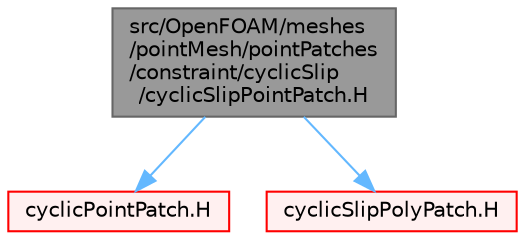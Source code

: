 digraph "src/OpenFOAM/meshes/pointMesh/pointPatches/constraint/cyclicSlip/cyclicSlipPointPatch.H"
{
 // LATEX_PDF_SIZE
  bgcolor="transparent";
  edge [fontname=Helvetica,fontsize=10,labelfontname=Helvetica,labelfontsize=10];
  node [fontname=Helvetica,fontsize=10,shape=box,height=0.2,width=0.4];
  Node1 [id="Node000001",label="src/OpenFOAM/meshes\l/pointMesh/pointPatches\l/constraint/cyclicSlip\l/cyclicSlipPointPatch.H",height=0.2,width=0.4,color="gray40", fillcolor="grey60", style="filled", fontcolor="black",tooltip=" "];
  Node1 -> Node2 [id="edge1_Node000001_Node000002",color="steelblue1",style="solid",tooltip=" "];
  Node2 [id="Node000002",label="cyclicPointPatch.H",height=0.2,width=0.4,color="red", fillcolor="#FFF0F0", style="filled",URL="$cyclicPointPatch_8H.html",tooltip=" "];
  Node1 -> Node252 [id="edge2_Node000001_Node000252",color="steelblue1",style="solid",tooltip=" "];
  Node252 [id="Node000252",label="cyclicSlipPolyPatch.H",height=0.2,width=0.4,color="red", fillcolor="#FFF0F0", style="filled",URL="$cyclicSlipPolyPatch_8H.html",tooltip=" "];
}
